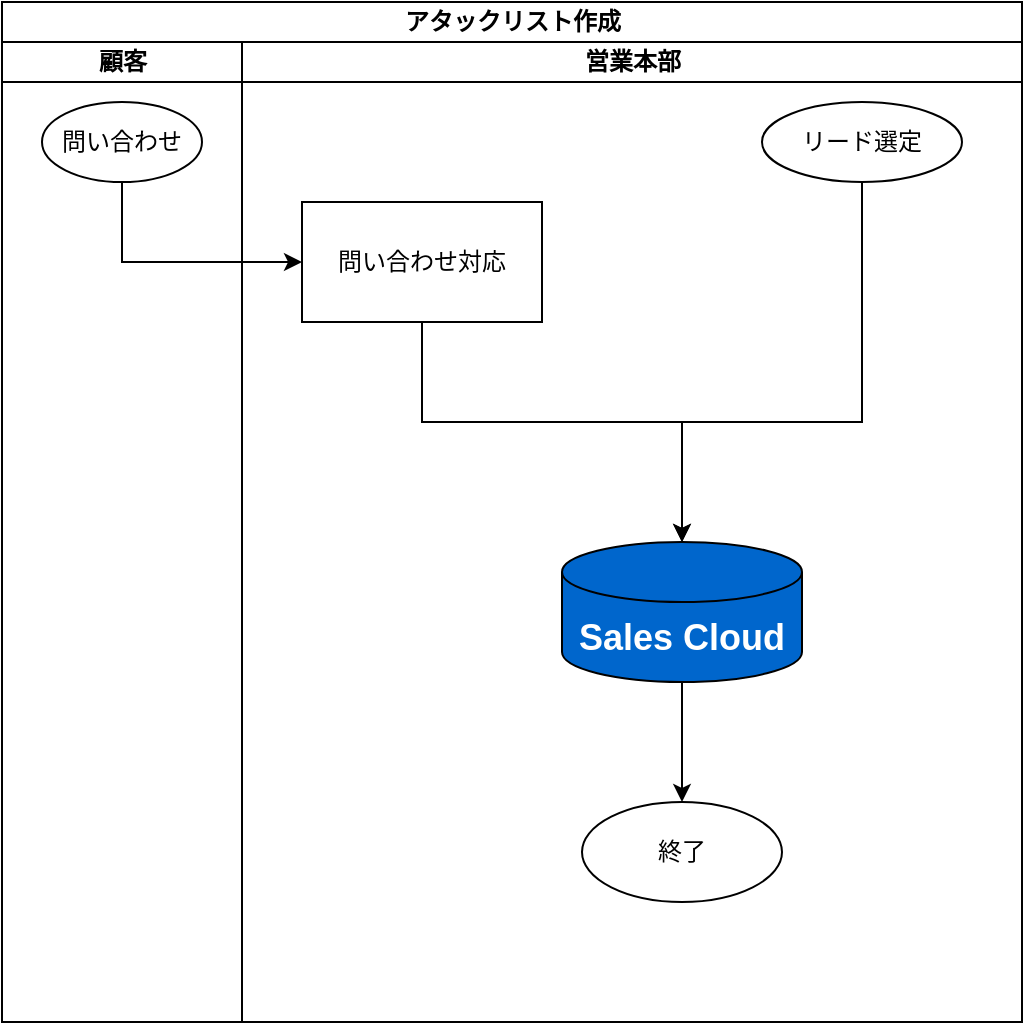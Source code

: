 <mxfile version="21.5.0" type="github" pages="3">
  <diagram name="アタックリスト作成" id="6XdwqxCeYwe2rvfDVIGw">
    <mxGraphModel dx="1591" dy="1914" grid="1" gridSize="10" guides="1" tooltips="1" connect="1" arrows="1" fold="1" page="1" pageScale="1" pageWidth="827" pageHeight="1169" math="0" shadow="0">
      <root>
        <mxCell id="0" />
        <mxCell id="1" parent="0" />
        <mxCell id="608KYR4JvQiETF1U95zd-5" value="アタックリスト作成" style="swimlane;childLayout=stackLayout;resizeParent=1;resizeParentMax=0;startSize=20;html=1;" vertex="1" parent="1">
          <mxGeometry x="120" y="-1160" width="510" height="510" as="geometry" />
        </mxCell>
        <mxCell id="608KYR4JvQiETF1U95zd-6" value="顧客" style="swimlane;startSize=20;html=1;" vertex="1" parent="608KYR4JvQiETF1U95zd-5">
          <mxGeometry y="20" width="120" height="490" as="geometry" />
        </mxCell>
        <mxCell id="608KYR4JvQiETF1U95zd-10" value="問い合わせ" style="ellipse;whiteSpace=wrap;html=1;" vertex="1" parent="608KYR4JvQiETF1U95zd-6">
          <mxGeometry x="20.0" y="30" width="80" height="40" as="geometry" />
        </mxCell>
        <mxCell id="608KYR4JvQiETF1U95zd-7" value="営業本部" style="swimlane;startSize=20;html=1;" vertex="1" parent="608KYR4JvQiETF1U95zd-5">
          <mxGeometry x="120" y="20" width="390" height="490" as="geometry" />
        </mxCell>
        <mxCell id="608KYR4JvQiETF1U95zd-18" style="edgeStyle=orthogonalEdgeStyle;rounded=0;orthogonalLoop=1;jettySize=auto;html=1;exitX=0.5;exitY=1;exitDx=0;exitDy=0;entryX=0.5;entryY=0;entryDx=0;entryDy=0;entryPerimeter=0;" edge="1" parent="608KYR4JvQiETF1U95zd-7" source="608KYR4JvQiETF1U95zd-12" target="608KYR4JvQiETF1U95zd-16">
          <mxGeometry relative="1" as="geometry">
            <mxPoint x="220" y="180" as="targetPoint" />
            <Array as="points">
              <mxPoint x="90" y="190" />
              <mxPoint x="220" y="190" />
            </Array>
          </mxGeometry>
        </mxCell>
        <mxCell id="608KYR4JvQiETF1U95zd-12" value="問い合わせ対応" style="rounded=0;whiteSpace=wrap;html=1;" vertex="1" parent="608KYR4JvQiETF1U95zd-7">
          <mxGeometry x="30" y="80" width="120" height="60" as="geometry" />
        </mxCell>
        <mxCell id="608KYR4JvQiETF1U95zd-17" style="edgeStyle=orthogonalEdgeStyle;rounded=0;orthogonalLoop=1;jettySize=auto;html=1;exitX=0.5;exitY=1;exitDx=0;exitDy=0;entryX=0.5;entryY=0;entryDx=0;entryDy=0;entryPerimeter=0;" edge="1" parent="608KYR4JvQiETF1U95zd-7" source="608KYR4JvQiETF1U95zd-13" target="608KYR4JvQiETF1U95zd-16">
          <mxGeometry relative="1" as="geometry">
            <Array as="points">
              <mxPoint x="310" y="190" />
              <mxPoint x="220" y="190" />
            </Array>
          </mxGeometry>
        </mxCell>
        <mxCell id="608KYR4JvQiETF1U95zd-13" value="リード選定" style="ellipse;whiteSpace=wrap;html=1;" vertex="1" parent="608KYR4JvQiETF1U95zd-7">
          <mxGeometry x="260" y="30" width="100" height="40" as="geometry" />
        </mxCell>
        <mxCell id="608KYR4JvQiETF1U95zd-20" style="edgeStyle=orthogonalEdgeStyle;rounded=0;orthogonalLoop=1;jettySize=auto;html=1;exitX=0.5;exitY=1;exitDx=0;exitDy=0;exitPerimeter=0;entryX=0.5;entryY=0;entryDx=0;entryDy=0;" edge="1" parent="608KYR4JvQiETF1U95zd-7" source="608KYR4JvQiETF1U95zd-16" target="608KYR4JvQiETF1U95zd-19">
          <mxGeometry relative="1" as="geometry" />
        </mxCell>
        <mxCell id="608KYR4JvQiETF1U95zd-16" value="&lt;font style=&quot;font-size: 18px;&quot; color=&quot;#ffffff&quot;&gt;&lt;b&gt;Sales Cloud&lt;/b&gt;&lt;/font&gt;" style="shape=cylinder3;whiteSpace=wrap;html=1;boundedLbl=1;backgroundOutline=1;size=15;fillColor=#0066CC;" vertex="1" parent="608KYR4JvQiETF1U95zd-7">
          <mxGeometry x="160" y="250" width="120" height="70" as="geometry" />
        </mxCell>
        <mxCell id="608KYR4JvQiETF1U95zd-19" value="終了" style="ellipse;whiteSpace=wrap;html=1;" vertex="1" parent="608KYR4JvQiETF1U95zd-7">
          <mxGeometry x="170" y="380" width="100" height="50" as="geometry" />
        </mxCell>
        <mxCell id="608KYR4JvQiETF1U95zd-14" style="edgeStyle=orthogonalEdgeStyle;rounded=0;orthogonalLoop=1;jettySize=auto;html=1;exitX=0.5;exitY=1;exitDx=0;exitDy=0;entryX=0;entryY=0.5;entryDx=0;entryDy=0;" edge="1" parent="608KYR4JvQiETF1U95zd-5" source="608KYR4JvQiETF1U95zd-10" target="608KYR4JvQiETF1U95zd-12">
          <mxGeometry relative="1" as="geometry" />
        </mxCell>
      </root>
    </mxGraphModel>
  </diagram>
  <diagram id="wA_WfhvIzHAYOIYMTL-6" name="ヒアリング～案件">
    <mxGraphModel dx="559" dy="1431" grid="1" gridSize="10" guides="1" tooltips="1" connect="1" arrows="1" fold="1" page="1" pageScale="1" pageWidth="827" pageHeight="1169" math="0" shadow="0">
      <root>
        <mxCell id="0" />
        <mxCell id="1" parent="0" />
        <mxCell id="BhmaeT5rXCAa9JTolA_f-1" value="ヒアリング～案件" style="swimlane;childLayout=stackLayout;resizeParent=1;resizeParentMax=0;startSize=20;html=1;" vertex="1" parent="1">
          <mxGeometry x="230" y="-1140" width="450" height="560" as="geometry" />
        </mxCell>
        <mxCell id="BhmaeT5rXCAa9JTolA_f-2" value="顧客" style="swimlane;startSize=30;html=1;" vertex="1" parent="BhmaeT5rXCAa9JTolA_f-1">
          <mxGeometry y="20" width="120" height="540" as="geometry" />
        </mxCell>
        <mxCell id="BhmaeT5rXCAa9JTolA_f-3" value="営業本部&lt;br&gt;（事業会社部・SIer部）" style="swimlane;startSize=30;html=1;" vertex="1" parent="BhmaeT5rXCAa9JTolA_f-1">
          <mxGeometry x="120" y="20" width="170" height="540" as="geometry" />
        </mxCell>
        <mxCell id="BhmaeT5rXCAa9JTolA_f-4" value="営業本部&lt;br&gt;（営業本部）" style="swimlane;startSize=30;html=1;" vertex="1" parent="BhmaeT5rXCAa9JTolA_f-1">
          <mxGeometry x="290" y="20" width="160" height="540" as="geometry" />
        </mxCell>
      </root>
    </mxGraphModel>
  </diagram>
  <diagram id="U3g6PsqkJRpExe10e3pv" name="提案">
    <mxGraphModel dx="1293" dy="1774" grid="1" gridSize="10" guides="1" tooltips="1" connect="1" arrows="1" fold="1" page="1" pageScale="1" pageWidth="827" pageHeight="1169" math="0" shadow="0">
      <root>
        <mxCell id="0" />
        <mxCell id="1" parent="0" />
        <mxCell id="4d2z-hPTyXuoOUNdP7N7-1" value="提案" style="swimlane;childLayout=stackLayout;resizeParent=1;resizeParentMax=0;startSize=20;html=1;" vertex="1" parent="1">
          <mxGeometry x="160" y="-1150" width="990" height="930" as="geometry" />
        </mxCell>
        <mxCell id="4d2z-hPTyXuoOUNdP7N7-2" value="顧客" style="swimlane;startSize=30;html=1;fillColor=#FFFFFF;" vertex="1" parent="4d2z-hPTyXuoOUNdP7N7-1">
          <mxGeometry y="20" width="220" height="910" as="geometry" />
        </mxCell>
        <mxCell id="CgkbCNKffJWYKyCrZS3h-9" style="edgeStyle=orthogonalEdgeStyle;rounded=0;orthogonalLoop=1;jettySize=auto;html=1;exitX=0.5;exitY=1;exitDx=0;exitDy=0;entryX=0.5;entryY=0;entryDx=0;entryDy=0;" edge="1" parent="4d2z-hPTyXuoOUNdP7N7-2" source="CgkbCNKffJWYKyCrZS3h-6" target="CgkbCNKffJWYKyCrZS3h-8">
          <mxGeometry relative="1" as="geometry" />
        </mxCell>
        <mxCell id="CgkbCNKffJWYKyCrZS3h-6" value="提案対応" style="rounded=0;whiteSpace=wrap;html=1;" vertex="1" parent="4d2z-hPTyXuoOUNdP7N7-2">
          <mxGeometry x="82.5" y="387.5" width="95" height="35" as="geometry" />
        </mxCell>
        <mxCell id="CgkbCNKffJWYKyCrZS3h-11" value="Yes" style="edgeStyle=orthogonalEdgeStyle;rounded=0;orthogonalLoop=1;jettySize=auto;html=1;exitX=0.5;exitY=1;exitDx=0;exitDy=0;" edge="1" parent="4d2z-hPTyXuoOUNdP7N7-2" source="CgkbCNKffJWYKyCrZS3h-8" target="CgkbCNKffJWYKyCrZS3h-10">
          <mxGeometry relative="1" as="geometry" />
        </mxCell>
        <mxCell id="CgkbCNKffJWYKyCrZS3h-8" value="定期性要因の有無" style="rhombus;whiteSpace=wrap;html=1;" vertex="1" parent="4d2z-hPTyXuoOUNdP7N7-2">
          <mxGeometry x="60" y="500" width="140" height="60" as="geometry" />
        </mxCell>
        <mxCell id="CgkbCNKffJWYKyCrZS3h-10" value="提案" style="rounded=0;whiteSpace=wrap;html=1;" vertex="1" parent="4d2z-hPTyXuoOUNdP7N7-2">
          <mxGeometry x="82.5" y="650" width="95" height="35" as="geometry" />
        </mxCell>
        <mxCell id="4d2z-hPTyXuoOUNdP7N7-3" value="営業本部&lt;br&gt;（事業会社・SIer）" style="swimlane;startSize=30;html=1;" vertex="1" parent="4d2z-hPTyXuoOUNdP7N7-1">
          <mxGeometry x="220" y="20" width="420" height="910" as="geometry" />
        </mxCell>
        <mxCell id="ep-Ipgn7JQY2wO0V79qC-4" style="edgeStyle=orthogonalEdgeStyle;rounded=0;orthogonalLoop=1;jettySize=auto;html=1;exitX=0.5;exitY=1;exitDx=0;exitDy=0;entryX=0.5;entryY=0;entryDx=0;entryDy=0;" edge="1" parent="4d2z-hPTyXuoOUNdP7N7-3" source="ep-Ipgn7JQY2wO0V79qC-1" target="ep-Ipgn7JQY2wO0V79qC-3">
          <mxGeometry relative="1" as="geometry" />
        </mxCell>
        <mxCell id="ep-Ipgn7JQY2wO0V79qC-1" value="要員選定" style="ellipse;whiteSpace=wrap;html=1;" vertex="1" parent="4d2z-hPTyXuoOUNdP7N7-3">
          <mxGeometry x="170" y="65" width="90" height="50" as="geometry" />
        </mxCell>
        <mxCell id="ep-Ipgn7JQY2wO0V79qC-6" value="No" style="edgeStyle=orthogonalEdgeStyle;rounded=0;orthogonalLoop=1;jettySize=auto;html=1;exitX=1;exitY=0.5;exitDx=0;exitDy=0;" edge="1" parent="4d2z-hPTyXuoOUNdP7N7-3" source="ep-Ipgn7JQY2wO0V79qC-3" target="ep-Ipgn7JQY2wO0V79qC-5">
          <mxGeometry relative="1" as="geometry" />
        </mxCell>
        <mxCell id="ep-Ipgn7JQY2wO0V79qC-8" value="Yes" style="edgeStyle=orthogonalEdgeStyle;rounded=0;orthogonalLoop=1;jettySize=auto;html=1;exitX=0;exitY=0.5;exitDx=0;exitDy=0;" edge="1" parent="4d2z-hPTyXuoOUNdP7N7-3" source="ep-Ipgn7JQY2wO0V79qC-3" target="ep-Ipgn7JQY2wO0V79qC-7">
          <mxGeometry relative="1" as="geometry" />
        </mxCell>
        <mxCell id="ep-Ipgn7JQY2wO0V79qC-3" value="定期性要因の有無" style="rhombus;whiteSpace=wrap;html=1;" vertex="1" parent="4d2z-hPTyXuoOUNdP7N7-3">
          <mxGeometry x="145" y="160" width="140" height="60" as="geometry" />
        </mxCell>
        <mxCell id="CgkbCNKffJWYKyCrZS3h-3" style="edgeStyle=orthogonalEdgeStyle;rounded=0;orthogonalLoop=1;jettySize=auto;html=1;exitX=0.5;exitY=1;exitDx=0;exitDy=0;exitPerimeter=0;entryX=0.5;entryY=0;entryDx=0;entryDy=0;" edge="1" parent="4d2z-hPTyXuoOUNdP7N7-3" source="ep-Ipgn7JQY2wO0V79qC-5" target="CgkbCNKffJWYKyCrZS3h-2">
          <mxGeometry relative="1" as="geometry" />
        </mxCell>
        <mxCell id="ep-Ipgn7JQY2wO0V79qC-5" value="&lt;font style=&quot;font-size: 18px;&quot; color=&quot;#ffffff&quot;&gt;&lt;b&gt;Sales Cloud&lt;/b&gt;&lt;/font&gt;" style="shape=cylinder3;whiteSpace=wrap;html=1;boundedLbl=1;backgroundOutline=1;size=15;fillColor=#007FFF;" vertex="1" parent="4d2z-hPTyXuoOUNdP7N7-3">
          <mxGeometry x="290" y="250" width="110" height="70" as="geometry" />
        </mxCell>
        <mxCell id="CgkbCNKffJWYKyCrZS3h-5" style="edgeStyle=orthogonalEdgeStyle;rounded=0;orthogonalLoop=1;jettySize=auto;html=1;exitX=0.5;exitY=1;exitDx=0;exitDy=0;exitPerimeter=0;entryX=0.5;entryY=0;entryDx=0;entryDy=0;" edge="1" parent="4d2z-hPTyXuoOUNdP7N7-3" source="ep-Ipgn7JQY2wO0V79qC-7" target="CgkbCNKffJWYKyCrZS3h-4">
          <mxGeometry relative="1" as="geometry" />
        </mxCell>
        <mxCell id="ep-Ipgn7JQY2wO0V79qC-7" value="&lt;font style=&quot;font-size: 18px;&quot; color=&quot;#ffffff&quot;&gt;&lt;b&gt;Sales Cloud&lt;/b&gt;&lt;/font&gt;" style="shape=cylinder3;whiteSpace=wrap;html=1;boundedLbl=1;backgroundOutline=1;size=15;fillColor=#007FFF;" vertex="1" parent="4d2z-hPTyXuoOUNdP7N7-3">
          <mxGeometry x="40" y="250" width="110" height="70" as="geometry" />
        </mxCell>
        <mxCell id="CgkbCNKffJWYKyCrZS3h-2" value="失注" style="ellipse;whiteSpace=wrap;html=1;" vertex="1" parent="4d2z-hPTyXuoOUNdP7N7-3">
          <mxGeometry x="300" y="380" width="90" height="50" as="geometry" />
        </mxCell>
        <mxCell id="CgkbCNKffJWYKyCrZS3h-4" value="提案" style="rounded=0;whiteSpace=wrap;html=1;" vertex="1" parent="4d2z-hPTyXuoOUNdP7N7-3">
          <mxGeometry x="47.5" y="387.5" width="95" height="35" as="geometry" />
        </mxCell>
        <mxCell id="CgkbCNKffJWYKyCrZS3h-17" style="edgeStyle=orthogonalEdgeStyle;rounded=0;orthogonalLoop=1;jettySize=auto;html=1;exitX=0.5;exitY=1;exitDx=0;exitDy=0;exitPerimeter=0;entryX=0.5;entryY=0;entryDx=0;entryDy=0;" edge="1" parent="4d2z-hPTyXuoOUNdP7N7-3" source="CgkbCNKffJWYKyCrZS3h-12" target="CgkbCNKffJWYKyCrZS3h-16">
          <mxGeometry relative="1" as="geometry" />
        </mxCell>
        <mxCell id="CgkbCNKffJWYKyCrZS3h-12" value="&lt;font style=&quot;font-size: 18px;&quot; color=&quot;#ffffff&quot;&gt;&lt;b&gt;Sales Cloud&lt;/b&gt;&lt;/font&gt;" style="shape=cylinder3;whiteSpace=wrap;html=1;boundedLbl=1;backgroundOutline=1;size=15;fillColor=#007FFF;" vertex="1" parent="4d2z-hPTyXuoOUNdP7N7-3">
          <mxGeometry x="40" y="495" width="110" height="70" as="geometry" />
        </mxCell>
        <mxCell id="CgkbCNKffJWYKyCrZS3h-16" value="失注" style="ellipse;whiteSpace=wrap;html=1;" vertex="1" parent="4d2z-hPTyXuoOUNdP7N7-3">
          <mxGeometry x="50" y="610" width="90" height="50" as="geometry" />
        </mxCell>
        <mxCell id="CgkbCNKffJWYKyCrZS3h-21" style="edgeStyle=orthogonalEdgeStyle;rounded=0;orthogonalLoop=1;jettySize=auto;html=1;exitX=0.5;exitY=1;exitDx=0;exitDy=0;exitPerimeter=0;" edge="1" parent="4d2z-hPTyXuoOUNdP7N7-3" source="CgkbCNKffJWYKyCrZS3h-18" target="CgkbCNKffJWYKyCrZS3h-20">
          <mxGeometry relative="1" as="geometry" />
        </mxCell>
        <mxCell id="CgkbCNKffJWYKyCrZS3h-18" value="&lt;font style=&quot;font-size: 18px;&quot; color=&quot;#ffffff&quot;&gt;&lt;b&gt;Sales Cloud&lt;/b&gt;&lt;/font&gt;" style="shape=cylinder3;whiteSpace=wrap;html=1;boundedLbl=1;backgroundOutline=1;size=15;fillColor=#007FFF;" vertex="1" parent="4d2z-hPTyXuoOUNdP7N7-3">
          <mxGeometry x="40" y="710" width="110" height="70" as="geometry" />
        </mxCell>
        <mxCell id="CgkbCNKffJWYKyCrZS3h-20" value="終了" style="ellipse;whiteSpace=wrap;html=1;" vertex="1" parent="4d2z-hPTyXuoOUNdP7N7-3">
          <mxGeometry x="50" y="830" width="90" height="50" as="geometry" />
        </mxCell>
        <mxCell id="CgkbCNKffJWYKyCrZS3h-23" value="更新【見積】【要員】【案件】" style="shape=callout;whiteSpace=wrap;html=1;perimeter=calloutPerimeter;position2=0.92;fillColor=#FFFFFF;" vertex="1" parent="4d2z-hPTyXuoOUNdP7N7-3">
          <mxGeometry x="-80" y="200" width="120" height="80" as="geometry" />
        </mxCell>
        <mxCell id="CgkbCNKffJWYKyCrZS3h-25" value="更新&lt;br&gt;【案件】→失注" style="shape=callout;whiteSpace=wrap;html=1;perimeter=calloutPerimeter;position2=0.08;size=30;position=0.17;base=20;" vertex="1" parent="4d2z-hPTyXuoOUNdP7N7-3">
          <mxGeometry x="150" y="450" width="120" height="80" as="geometry" />
        </mxCell>
        <mxCell id="CgkbCNKffJWYKyCrZS3h-26" value="更新&lt;br&gt;【案件】" style="shape=callout;whiteSpace=wrap;html=1;perimeter=calloutPerimeter;position2=0.08;size=30;position=0.17;base=20;" vertex="1" parent="4d2z-hPTyXuoOUNdP7N7-3">
          <mxGeometry x="155" y="670" width="120" height="80" as="geometry" />
        </mxCell>
        <mxCell id="ep-Ipgn7JQY2wO0V79qC-2" style="edgeStyle=orthogonalEdgeStyle;rounded=0;orthogonalLoop=1;jettySize=auto;html=1;exitX=0;exitY=0.5;exitDx=0;exitDy=0;exitPerimeter=0;entryX=1;entryY=0.5;entryDx=0;entryDy=0;" edge="1" parent="4d2z-hPTyXuoOUNdP7N7-1" source="4d2z-hPTyXuoOUNdP7N7-6" target="ep-Ipgn7JQY2wO0V79qC-1">
          <mxGeometry relative="1" as="geometry" />
        </mxCell>
        <mxCell id="4d2z-hPTyXuoOUNdP7N7-4" value="事業本部&lt;br&gt;（事業会社・SIer）" style="swimlane;startSize=30;html=1;" vertex="1" parent="4d2z-hPTyXuoOUNdP7N7-1">
          <mxGeometry x="640" y="20" width="350" height="910" as="geometry" />
        </mxCell>
        <mxCell id="4d2z-hPTyXuoOUNdP7N7-6" value="&lt;font style=&quot;font-size: 18px;&quot; color=&quot;#ffffff&quot;&gt;&lt;b&gt;Sales Cloud&lt;/b&gt;&lt;/font&gt;" style="shape=cylinder3;whiteSpace=wrap;html=1;boundedLbl=1;backgroundOutline=1;size=15;fillColor=#007FFF;" vertex="1" parent="4d2z-hPTyXuoOUNdP7N7-4">
          <mxGeometry x="90" y="50" width="120" height="80" as="geometry" />
        </mxCell>
        <mxCell id="CgkbCNKffJWYKyCrZS3h-22" value="要員情報入力" style="shape=callout;whiteSpace=wrap;html=1;perimeter=calloutPerimeter;size=35;position=0.17;position2=0;base=15;rotation=0;" vertex="1" parent="4d2z-hPTyXuoOUNdP7N7-4">
          <mxGeometry x="220" y="40" width="100" height="60" as="geometry" />
        </mxCell>
        <mxCell id="CgkbCNKffJWYKyCrZS3h-24" value="更新&lt;br&gt;【案件】" style="shape=callout;whiteSpace=wrap;html=1;perimeter=calloutPerimeter;position2=0.08;size=30;position=0.17;base=20;" vertex="1" parent="4d2z-hPTyXuoOUNdP7N7-4">
          <mxGeometry x="-20" y="210" width="120" height="80" as="geometry" />
        </mxCell>
        <mxCell id="CgkbCNKffJWYKyCrZS3h-7" style="edgeStyle=orthogonalEdgeStyle;rounded=0;orthogonalLoop=1;jettySize=auto;html=1;exitX=0;exitY=0.5;exitDx=0;exitDy=0;entryX=1;entryY=0.5;entryDx=0;entryDy=0;" edge="1" parent="4d2z-hPTyXuoOUNdP7N7-1" source="CgkbCNKffJWYKyCrZS3h-4" target="CgkbCNKffJWYKyCrZS3h-6">
          <mxGeometry relative="1" as="geometry" />
        </mxCell>
        <mxCell id="CgkbCNKffJWYKyCrZS3h-13" value="No" style="edgeStyle=orthogonalEdgeStyle;rounded=0;orthogonalLoop=1;jettySize=auto;html=1;exitX=1;exitY=0.5;exitDx=0;exitDy=0;entryX=0;entryY=0.5;entryDx=0;entryDy=0;entryPerimeter=0;" edge="1" parent="4d2z-hPTyXuoOUNdP7N7-1" source="CgkbCNKffJWYKyCrZS3h-8" target="CgkbCNKffJWYKyCrZS3h-12">
          <mxGeometry relative="1" as="geometry" />
        </mxCell>
        <mxCell id="CgkbCNKffJWYKyCrZS3h-19" style="edgeStyle=orthogonalEdgeStyle;rounded=0;orthogonalLoop=1;jettySize=auto;html=1;exitX=0.5;exitY=1;exitDx=0;exitDy=0;entryX=0;entryY=0.5;entryDx=0;entryDy=0;entryPerimeter=0;" edge="1" parent="4d2z-hPTyXuoOUNdP7N7-1" source="CgkbCNKffJWYKyCrZS3h-10" target="CgkbCNKffJWYKyCrZS3h-18">
          <mxGeometry relative="1" as="geometry" />
        </mxCell>
      </root>
    </mxGraphModel>
  </diagram>
</mxfile>
